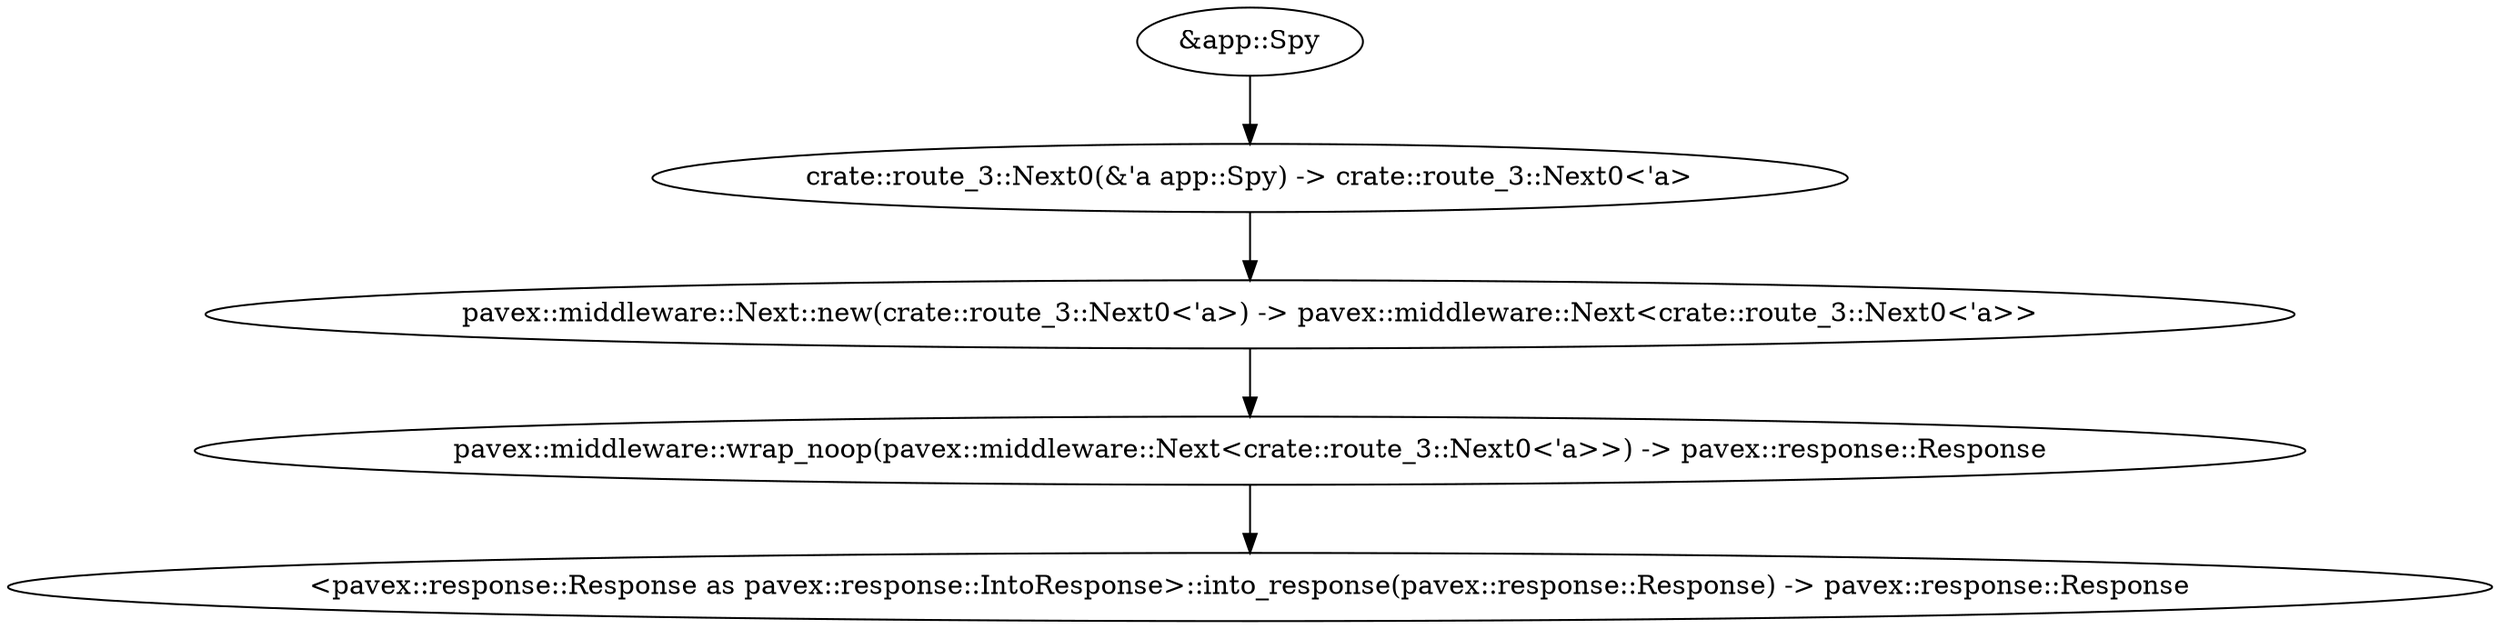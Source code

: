 digraph "GET /after_handler - 0" {
    0 [ label = "pavex::middleware::wrap_noop(pavex::middleware::Next<crate::route_3::Next0<'a>>) -> pavex::response::Response"]
    1 [ label = "pavex::middleware::Next::new(crate::route_3::Next0<'a>) -> pavex::middleware::Next<crate::route_3::Next0<'a>>"]
    2 [ label = "crate::route_3::Next0(&'a app::Spy) -> crate::route_3::Next0<'a>"]
    4 [ label = "<pavex::response::Response as pavex::response::IntoResponse>::into_response(pavex::response::Response) -> pavex::response::Response"]
    5 [ label = "&app::Spy"]
    1 -> 0 [ ]
    2 -> 1 [ ]
    0 -> 4 [ ]
    5 -> 2 [ ]
}

digraph "GET /after_handler - 1" {
    0 [ label = "app::first(&app::Spy, pavex::middleware::Next<crate::route_3::Next1<'a>>) -> pavex::response::Response"]
    2 [ label = "pavex::middleware::Next::new(crate::route_3::Next1<'a>) -> pavex::middleware::Next<crate::route_3::Next1<'a>>"]
    3 [ label = "crate::route_3::Next1(&'a app::Spy) -> crate::route_3::Next1<'a>"]
    4 [ label = "<pavex::response::Response as pavex::response::IntoResponse>::into_response(pavex::response::Response) -> pavex::response::Response"]
    5 [ label = "&app::Spy"]
    2 -> 0 [ ]
    3 -> 2 [ ]
    0 -> 4 [ ]
    5 -> 0 [ ]
    5 -> 3 [ ]
}

digraph "GET /after_handler - 2" {
    0 [ label = "app::first_pre(&app::Spy) -> pavex::middleware::Processing<pavex::response::Response>"]
    2 [ label = "&app::Spy"]
    2 -> 0 [ ]
}

digraph "GET /after_handler - 3" {
    0 [ label = "app::handler(&app::Spy) -> pavex::response::Response"]
    2 [ label = "<pavex::response::Response as pavex::response::IntoResponse>::into_response(pavex::response::Response) -> pavex::response::Response"]
    3 [ label = "&app::Spy"]
    0 -> 2 [ ]
    3 -> 0 [ ]
}

digraph "GET /after_handler - 4" {
    0 [ label = "app::first_post(&app::Spy, pavex::response::Response) -> pavex::response::Response"]
    2 [ label = "pavex::response::Response"]
    3 [ label = "<pavex::response::Response as pavex::response::IntoResponse>::into_response(pavex::response::Response) -> pavex::response::Response"]
    4 [ label = "&app::Spy"]
    2 -> 0 [ ]
    0 -> 3 [ ]
    4 -> 0 [ ]
}

digraph "* /after_handler - 0" {
    0 [ label = "pavex::middleware::wrap_noop(pavex::middleware::Next<crate::route_0::Next0<'a>>) -> pavex::response::Response"]
    1 [ label = "pavex::middleware::Next::new(crate::route_0::Next0<'a>) -> pavex::middleware::Next<crate::route_0::Next0<'a>>"]
    2 [ label = "crate::route_0::Next0(&'a pavex::router::AllowedMethods) -> crate::route_0::Next0<'a>"]
    4 [ label = "<pavex::response::Response as pavex::response::IntoResponse>::into_response(pavex::response::Response) -> pavex::response::Response"]
    5 [ label = "&pavex::router::AllowedMethods"]
    1 -> 0 [ ]
    2 -> 1 [ ]
    0 -> 4 [ ]
    5 -> 2 [ ]
}

digraph "* /after_handler - 1" {
    0 [ label = "pavex::router::default_fallback(&pavex::router::AllowedMethods) -> pavex::response::Response"]
    2 [ label = "<pavex::response::Response as pavex::response::IntoResponse>::into_response(pavex::response::Response) -> pavex::response::Response"]
    3 [ label = "&pavex::router::AllowedMethods"]
    0 -> 2 [ ]
    3 -> 0 [ ]
}

digraph "GET /early_return - 0" {
    0 [ label = "pavex::middleware::wrap_noop(pavex::middleware::Next<crate::route_2::Next0<'a>>) -> pavex::response::Response"]
    1 [ label = "pavex::middleware::Next::new(crate::route_2::Next0<'a>) -> pavex::middleware::Next<crate::route_2::Next0<'a>>"]
    2 [ label = "crate::route_2::Next0(&'a app::Spy) -> crate::route_2::Next0<'a>"]
    4 [ label = "<pavex::response::Response as pavex::response::IntoResponse>::into_response(pavex::response::Response) -> pavex::response::Response"]
    5 [ label = "&app::Spy"]
    1 -> 0 [ ]
    2 -> 1 [ ]
    0 -> 4 [ ]
    5 -> 2 [ ]
}

digraph "GET /early_return - 1" {
    0 [ label = "app::first(&app::Spy, pavex::middleware::Next<crate::route_2::Next1<'a>>) -> pavex::response::Response"]
    2 [ label = "pavex::middleware::Next::new(crate::route_2::Next1<'a>) -> pavex::middleware::Next<crate::route_2::Next1<'a>>"]
    3 [ label = "crate::route_2::Next1(&'a app::Spy) -> crate::route_2::Next1<'a>"]
    4 [ label = "<pavex::response::Response as pavex::response::IntoResponse>::into_response(pavex::response::Response) -> pavex::response::Response"]
    5 [ label = "&app::Spy"]
    2 -> 0 [ ]
    3 -> 2 [ ]
    0 -> 4 [ ]
    5 -> 0 [ ]
    5 -> 3 [ ]
}

digraph "GET /early_return - 2" {
    0 [ label = "app::early_return_pre(&app::Spy) -> pavex::middleware::Processing<pavex::response::Response>"]
    2 [ label = "&app::Spy"]
    2 -> 0 [ ]
}

digraph "GET /early_return - 3" {
    0 [ label = "app::second(&app::Spy, pavex::middleware::Next<crate::route_2::Next2<'a>>) -> pavex::response::Response"]
    2 [ label = "pavex::middleware::Next::new(crate::route_2::Next2<'a>) -> pavex::middleware::Next<crate::route_2::Next2<'a>>"]
    3 [ label = "crate::route_2::Next2(&'a app::Spy) -> crate::route_2::Next2<'a>"]
    4 [ label = "<pavex::response::Response as pavex::response::IntoResponse>::into_response(pavex::response::Response) -> pavex::response::Response"]
    5 [ label = "&app::Spy"]
    2 -> 0 [ ]
    3 -> 2 [ ]
    0 -> 4 [ ]
    5 -> 0 [ ]
    5 -> 3 [ ]
}

digraph "GET /early_return - 4" {
    0 [ label = "app::second_pre(&app::Spy) -> pavex::middleware::Processing<pavex::response::Response>"]
    2 [ label = "&app::Spy"]
    2 -> 0 [ ]
}

digraph "GET /early_return - 5" {
    0 [ label = "app::handler(&app::Spy) -> pavex::response::Response"]
    2 [ label = "<pavex::response::Response as pavex::response::IntoResponse>::into_response(pavex::response::Response) -> pavex::response::Response"]
    3 [ label = "&app::Spy"]
    0 -> 2 [ ]
    3 -> 0 [ ]
}

digraph "GET /early_return - 6" {
    0 [ label = "app::second_post(&app::Spy, pavex::response::Response) -> pavex::response::Response"]
    2 [ label = "pavex::response::Response"]
    3 [ label = "<pavex::response::Response as pavex::response::IntoResponse>::into_response(pavex::response::Response) -> pavex::response::Response"]
    4 [ label = "&app::Spy"]
    2 -> 0 [ ]
    0 -> 3 [ ]
    4 -> 0 [ ]
}

digraph "GET /early_return - 7" {
    0 [ label = "app::first_post(&app::Spy, pavex::response::Response) -> pavex::response::Response"]
    2 [ label = "pavex::response::Response"]
    3 [ label = "<pavex::response::Response as pavex::response::IntoResponse>::into_response(pavex::response::Response) -> pavex::response::Response"]
    4 [ label = "&app::Spy"]
    2 -> 0 [ ]
    0 -> 3 [ ]
    4 -> 0 [ ]
}

digraph "* /early_return - 0" {
    0 [ label = "pavex::middleware::wrap_noop(pavex::middleware::Next<crate::route_0::Next0<'a>>) -> pavex::response::Response"]
    1 [ label = "pavex::middleware::Next::new(crate::route_0::Next0<'a>) -> pavex::middleware::Next<crate::route_0::Next0<'a>>"]
    2 [ label = "crate::route_0::Next0(&'a pavex::router::AllowedMethods) -> crate::route_0::Next0<'a>"]
    4 [ label = "<pavex::response::Response as pavex::response::IntoResponse>::into_response(pavex::response::Response) -> pavex::response::Response"]
    5 [ label = "&pavex::router::AllowedMethods"]
    1 -> 0 [ ]
    2 -> 1 [ ]
    0 -> 4 [ ]
    5 -> 2 [ ]
}

digraph "* /early_return - 1" {
    0 [ label = "pavex::router::default_fallback(&pavex::router::AllowedMethods) -> pavex::response::Response"]
    2 [ label = "<pavex::response::Response as pavex::response::IntoResponse>::into_response(pavex::response::Response) -> pavex::response::Response"]
    3 [ label = "&pavex::router::AllowedMethods"]
    0 -> 2 [ ]
    3 -> 0 [ ]
}

digraph "GET /nested - 0" {
    0 [ label = "pavex::middleware::wrap_noop(pavex::middleware::Next<crate::route_1::Next0<'a>>) -> pavex::response::Response"]
    1 [ label = "pavex::middleware::Next::new(crate::route_1::Next0<'a>) -> pavex::middleware::Next<crate::route_1::Next0<'a>>"]
    2 [ label = "crate::route_1::Next0(&'a app::Spy) -> crate::route_1::Next0<'a>"]
    4 [ label = "<pavex::response::Response as pavex::response::IntoResponse>::into_response(pavex::response::Response) -> pavex::response::Response"]
    5 [ label = "&app::Spy"]
    1 -> 0 [ ]
    2 -> 1 [ ]
    0 -> 4 [ ]
    5 -> 2 [ ]
}

digraph "GET /nested - 1" {
    0 [ label = "app::first(&app::Spy, pavex::middleware::Next<crate::route_1::Next1<'a>>) -> pavex::response::Response"]
    2 [ label = "pavex::middleware::Next::new(crate::route_1::Next1<'a>) -> pavex::middleware::Next<crate::route_1::Next1<'a>>"]
    3 [ label = "crate::route_1::Next1(&'a app::Spy) -> crate::route_1::Next1<'a>"]
    4 [ label = "<pavex::response::Response as pavex::response::IntoResponse>::into_response(pavex::response::Response) -> pavex::response::Response"]
    5 [ label = "&app::Spy"]
    2 -> 0 [ ]
    3 -> 2 [ ]
    0 -> 4 [ ]
    5 -> 0 [ ]
    5 -> 3 [ ]
}

digraph "GET /nested - 2" {
    0 [ label = "app::first_pre(&app::Spy) -> pavex::middleware::Processing<pavex::response::Response>"]
    2 [ label = "&app::Spy"]
    2 -> 0 [ ]
}

digraph "GET /nested - 3" {
    0 [ label = "app::second(&app::Spy, pavex::middleware::Next<crate::route_1::Next2<'a>>) -> pavex::response::Response"]
    2 [ label = "pavex::middleware::Next::new(crate::route_1::Next2<'a>) -> pavex::middleware::Next<crate::route_1::Next2<'a>>"]
    3 [ label = "crate::route_1::Next2(&'a app::Spy) -> crate::route_1::Next2<'a>"]
    4 [ label = "<pavex::response::Response as pavex::response::IntoResponse>::into_response(pavex::response::Response) -> pavex::response::Response"]
    5 [ label = "&app::Spy"]
    2 -> 0 [ ]
    3 -> 2 [ ]
    0 -> 4 [ ]
    5 -> 0 [ ]
    5 -> 3 [ ]
}

digraph "GET /nested - 4" {
    0 [ label = "app::second_pre(&app::Spy) -> pavex::middleware::Processing<pavex::response::Response>"]
    2 [ label = "&app::Spy"]
    2 -> 0 [ ]
}

digraph "GET /nested - 5" {
    0 [ label = "app::handler(&app::Spy) -> pavex::response::Response"]
    2 [ label = "<pavex::response::Response as pavex::response::IntoResponse>::into_response(pavex::response::Response) -> pavex::response::Response"]
    3 [ label = "&app::Spy"]
    0 -> 2 [ ]
    3 -> 0 [ ]
}

digraph "GET /nested - 6" {
    0 [ label = "app::second_post(&app::Spy, pavex::response::Response) -> pavex::response::Response"]
    2 [ label = "pavex::response::Response"]
    3 [ label = "<pavex::response::Response as pavex::response::IntoResponse>::into_response(pavex::response::Response) -> pavex::response::Response"]
    4 [ label = "&app::Spy"]
    2 -> 0 [ ]
    0 -> 3 [ ]
    4 -> 0 [ ]
}

digraph "GET /nested - 7" {
    0 [ label = "app::first_post(&app::Spy, pavex::response::Response) -> pavex::response::Response"]
    2 [ label = "pavex::response::Response"]
    3 [ label = "<pavex::response::Response as pavex::response::IntoResponse>::into_response(pavex::response::Response) -> pavex::response::Response"]
    4 [ label = "&app::Spy"]
    2 -> 0 [ ]
    0 -> 3 [ ]
    4 -> 0 [ ]
}

digraph "* /nested - 0" {
    0 [ label = "pavex::middleware::wrap_noop(pavex::middleware::Next<crate::route_0::Next0<'a>>) -> pavex::response::Response"]
    1 [ label = "pavex::middleware::Next::new(crate::route_0::Next0<'a>) -> pavex::middleware::Next<crate::route_0::Next0<'a>>"]
    2 [ label = "crate::route_0::Next0(&'a pavex::router::AllowedMethods) -> crate::route_0::Next0<'a>"]
    4 [ label = "<pavex::response::Response as pavex::response::IntoResponse>::into_response(pavex::response::Response) -> pavex::response::Response"]
    5 [ label = "&pavex::router::AllowedMethods"]
    1 -> 0 [ ]
    2 -> 1 [ ]
    0 -> 4 [ ]
    5 -> 2 [ ]
}

digraph "* /nested - 1" {
    0 [ label = "pavex::router::default_fallback(&pavex::router::AllowedMethods) -> pavex::response::Response"]
    2 [ label = "<pavex::response::Response as pavex::response::IntoResponse>::into_response(pavex::response::Response) -> pavex::response::Response"]
    3 [ label = "&pavex::router::AllowedMethods"]
    0 -> 2 [ ]
    3 -> 0 [ ]
}

digraph "GET /top_level - 0" {
    0 [ label = "pavex::middleware::wrap_noop(pavex::middleware::Next<crate::route_4::Next0<'a>>) -> pavex::response::Response"]
    1 [ label = "pavex::middleware::Next::new(crate::route_4::Next0<'a>) -> pavex::middleware::Next<crate::route_4::Next0<'a>>"]
    2 [ label = "crate::route_4::Next0(&'a app::Spy) -> crate::route_4::Next0<'a>"]
    4 [ label = "<pavex::response::Response as pavex::response::IntoResponse>::into_response(pavex::response::Response) -> pavex::response::Response"]
    5 [ label = "&app::Spy"]
    1 -> 0 [ ]
    2 -> 1 [ ]
    0 -> 4 [ ]
    5 -> 2 [ ]
}

digraph "GET /top_level - 1" {
    0 [ label = "app::first(&app::Spy, pavex::middleware::Next<crate::route_4::Next1<'a>>) -> pavex::response::Response"]
    2 [ label = "pavex::middleware::Next::new(crate::route_4::Next1<'a>) -> pavex::middleware::Next<crate::route_4::Next1<'a>>"]
    3 [ label = "crate::route_4::Next1(&'a app::Spy) -> crate::route_4::Next1<'a>"]
    4 [ label = "<pavex::response::Response as pavex::response::IntoResponse>::into_response(pavex::response::Response) -> pavex::response::Response"]
    5 [ label = "&app::Spy"]
    2 -> 0 [ ]
    3 -> 2 [ ]
    0 -> 4 [ ]
    5 -> 0 [ ]
    5 -> 3 [ ]
}

digraph "GET /top_level - 2" {
    0 [ label = "app::second(&app::Spy, pavex::middleware::Next<crate::route_4::Next2<'a>>) -> pavex::response::Response"]
    2 [ label = "pavex::middleware::Next::new(crate::route_4::Next2<'a>) -> pavex::middleware::Next<crate::route_4::Next2<'a>>"]
    3 [ label = "crate::route_4::Next2(&'a app::Spy) -> crate::route_4::Next2<'a>"]
    4 [ label = "<pavex::response::Response as pavex::response::IntoResponse>::into_response(pavex::response::Response) -> pavex::response::Response"]
    5 [ label = "&app::Spy"]
    2 -> 0 [ ]
    3 -> 2 [ ]
    0 -> 4 [ ]
    5 -> 0 [ ]
    5 -> 3 [ ]
}

digraph "GET /top_level - 3" {
    0 [ label = "app::first_pre(&app::Spy) -> pavex::middleware::Processing<pavex::response::Response>"]
    2 [ label = "&app::Spy"]
    2 -> 0 [ ]
}

digraph "GET /top_level - 4" {
    0 [ label = "app::second_pre(&app::Spy) -> pavex::middleware::Processing<pavex::response::Response>"]
    2 [ label = "&app::Spy"]
    2 -> 0 [ ]
}

digraph "GET /top_level - 5" {
    0 [ label = "app::handler(&app::Spy) -> pavex::response::Response"]
    2 [ label = "<pavex::response::Response as pavex::response::IntoResponse>::into_response(pavex::response::Response) -> pavex::response::Response"]
    3 [ label = "&app::Spy"]
    0 -> 2 [ ]
    3 -> 0 [ ]
}

digraph "GET /top_level - 6" {
    0 [ label = "app::first_post(&app::Spy, pavex::response::Response) -> pavex::response::Response"]
    2 [ label = "pavex::response::Response"]
    3 [ label = "<pavex::response::Response as pavex::response::IntoResponse>::into_response(pavex::response::Response) -> pavex::response::Response"]
    4 [ label = "&app::Spy"]
    2 -> 0 [ ]
    0 -> 3 [ ]
    4 -> 0 [ ]
}

digraph "GET /top_level - 7" {
    0 [ label = "app::second_post(&app::Spy, pavex::response::Response) -> pavex::response::Response"]
    2 [ label = "pavex::response::Response"]
    3 [ label = "<pavex::response::Response as pavex::response::IntoResponse>::into_response(pavex::response::Response) -> pavex::response::Response"]
    4 [ label = "&app::Spy"]
    2 -> 0 [ ]
    0 -> 3 [ ]
    4 -> 0 [ ]
}

digraph "* /top_level - 0" {
    0 [ label = "pavex::middleware::wrap_noop(pavex::middleware::Next<crate::route_0::Next0<'a>>) -> pavex::response::Response"]
    1 [ label = "pavex::middleware::Next::new(crate::route_0::Next0<'a>) -> pavex::middleware::Next<crate::route_0::Next0<'a>>"]
    2 [ label = "crate::route_0::Next0(&'a pavex::router::AllowedMethods) -> crate::route_0::Next0<'a>"]
    4 [ label = "<pavex::response::Response as pavex::response::IntoResponse>::into_response(pavex::response::Response) -> pavex::response::Response"]
    5 [ label = "&pavex::router::AllowedMethods"]
    1 -> 0 [ ]
    2 -> 1 [ ]
    0 -> 4 [ ]
    5 -> 2 [ ]
}

digraph "* /top_level - 1" {
    0 [ label = "pavex::router::default_fallback(&pavex::router::AllowedMethods) -> pavex::response::Response"]
    2 [ label = "<pavex::response::Response as pavex::response::IntoResponse>::into_response(pavex::response::Response) -> pavex::response::Response"]
    3 [ label = "&pavex::router::AllowedMethods"]
    0 -> 2 [ ]
    3 -> 0 [ ]
}

digraph app_state {
    0 [ label = "crate::ApplicationState(app::Spy) -> crate::ApplicationState"]
    1 [ label = "app::Spy"]
    1 -> 0 [ ]
}